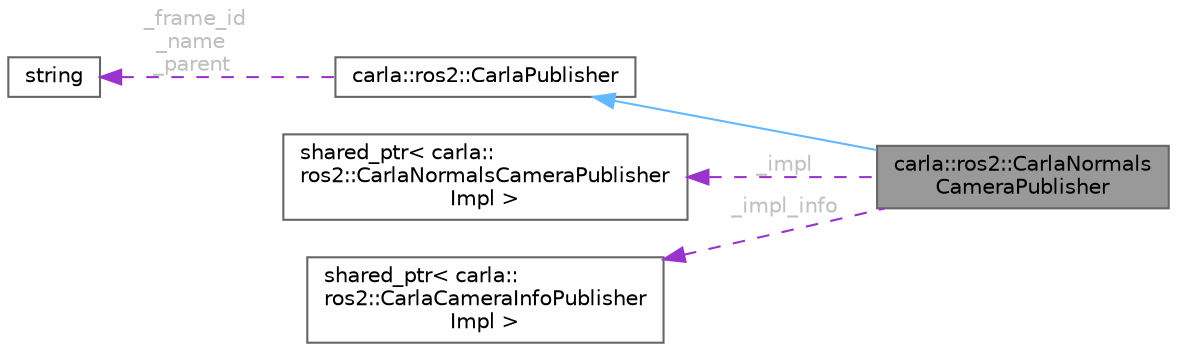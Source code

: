 digraph "carla::ros2::CarlaNormalsCameraPublisher"
{
 // INTERACTIVE_SVG=YES
 // LATEX_PDF_SIZE
  bgcolor="transparent";
  edge [fontname=Helvetica,fontsize=10,labelfontname=Helvetica,labelfontsize=10];
  node [fontname=Helvetica,fontsize=10,shape=box,height=0.2,width=0.4];
  rankdir="LR";
  Node1 [id="Node000001",label="carla::ros2::CarlaNormals\lCameraPublisher",height=0.2,width=0.4,color="gray40", fillcolor="grey60", style="filled", fontcolor="black",tooltip=" "];
  Node2 -> Node1 [id="edge1_Node000001_Node000002",dir="back",color="steelblue1",style="solid",tooltip=" "];
  Node2 [id="Node000002",label="carla::ros2::CarlaPublisher",height=0.2,width=0.4,color="gray40", fillcolor="white", style="filled",URL="$d8/d02/classcarla_1_1ros2_1_1CarlaPublisher.html",tooltip=" "];
  Node3 -> Node2 [id="edge2_Node000002_Node000003",dir="back",color="darkorchid3",style="dashed",tooltip=" ",label=" _frame_id\n_name\n_parent",fontcolor="grey" ];
  Node3 [id="Node000003",label="string",height=0.2,width=0.4,color="gray40", fillcolor="white", style="filled",tooltip=" "];
  Node4 -> Node1 [id="edge3_Node000001_Node000004",dir="back",color="darkorchid3",style="dashed",tooltip=" ",label=" _impl",fontcolor="grey" ];
  Node4 [id="Node000004",label="shared_ptr\< carla::\lros2::CarlaNormalsCameraPublisher\lImpl \>",height=0.2,width=0.4,color="gray40", fillcolor="white", style="filled",tooltip=" "];
  Node5 -> Node1 [id="edge4_Node000001_Node000005",dir="back",color="darkorchid3",style="dashed",tooltip=" ",label=" _impl_info",fontcolor="grey" ];
  Node5 [id="Node000005",label="shared_ptr\< carla::\lros2::CarlaCameraInfoPublisher\lImpl \>",height=0.2,width=0.4,color="gray40", fillcolor="white", style="filled",tooltip=" "];
}
